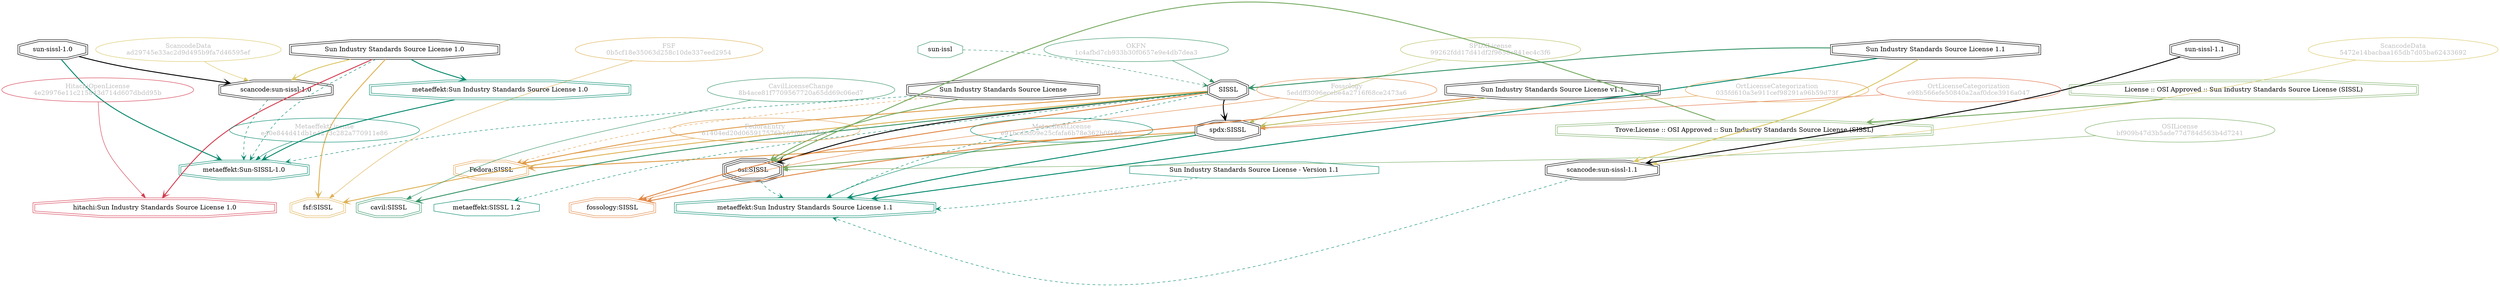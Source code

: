 strict digraph {
    node [shape=box];
    graph [splines=curved];
    3869 [label="SPDXLicense\n99262fdd17d41df2f9658c841ec4c3f6"
         ,fontcolor=gray
         ,color="#b8bf62"
         ,fillcolor="beige;1"
         ,shape=ellipse];
    3870 [label="spdx:SISSL"
         ,shape=doubleoctagon];
    3871 [label=SISSL
         ,shape=doubleoctagon];
    3872 [label="Sun Industry Standards Source License v1.1"
         ,shape=doubleoctagon];
    5285 [label="OSILicense\nbf909b47d3b5ade77d784d563b4d7241"
         ,fontcolor=gray
         ,color="#78ab63"
         ,fillcolor="beige;1"
         ,shape=ellipse];
    5286 [label="osi:SISSL"
         ,shape=tripleoctagon];
    5287 [label="Sun Industry Standards Source License"
         ,shape=doubleoctagon];
    5288 [label="Trove:License :: OSI Approved :: Sun Industry Standards Source License (SISSL)"
         ,color="#78ab63"
         ,shape=doubleoctagon];
    5289 [label="License :: OSI Approved :: Sun Industry Standards Source License (SISSL)"
         ,color="#78ab63"
         ,shape=doubleoctagon];
    8365 [label="FedoraEntry\n61404ed20d065917576b167f0c8365d1"
         ,fontcolor=gray
         ,color="#e09d4b"
         ,fillcolor="beige;1"
         ,shape=ellipse];
    8366 [label="Fedora:SISSL"
         ,color="#e09d4b"
         ,shape=doubleoctagon];
    10508 [label="FSF\n0b5cf18e35063d258c10de337eed2954"
          ,fontcolor=gray
          ,color="#deb256"
          ,fillcolor="beige;1"
          ,shape=ellipse];
    10509 [label="fsf:SISSL"
          ,color="#deb256"
          ,shape=doubleoctagon];
    10510 [label="Sun Industry Standards Source License 1.0"
          ,shape=doubleoctagon];
    24049 [label="ScancodeData\nad29745e33ac2d9d495b9fa7d46595ef"
          ,fontcolor=gray
          ,color="#dac767"
          ,fillcolor="beige;1"
          ,shape=ellipse];
    24050 [label="scancode:sun-sissl-1.0"
          ,shape=doubleoctagon];
    24051 [label="sun-sissl-1.0"
          ,shape=doubleoctagon];
    24053 [label="ScancodeData\n5472e14bacbaa165db7d05ba62433692"
          ,fontcolor=gray
          ,color="#dac767"
          ,fillcolor="beige;1"
          ,shape=ellipse];
    24054 [label="scancode:sun-sissl-1.1"
          ,shape=doubleoctagon];
    24055 [label="sun-sissl-1.1"
          ,shape=doubleoctagon];
    24056 [label="Sun Industry Standards Source License 1.1"
          ,shape=doubleoctagon];
    26277 [label="Fossology\n5eddff3096ecebe4a2716f68ce2473a6"
          ,fontcolor=gray
          ,color="#e18745"
          ,fillcolor="beige;1"
          ,shape=ellipse];
    26278 [label="fossology:SISSL"
          ,color="#e18745"
          ,shape=doubleoctagon];
    28386 [label="OKFN\n1c4afbd7cb933b30f0657e9e4db7dea3"
          ,fontcolor=gray
          ,color="#379469"
          ,fillcolor="beige;1"
          ,shape=ellipse];
    28387 [label="sun-issl"
          ,color="#379469"
          ,shape=octagon];
    35198 [label="OrtLicenseCategorization\ne98b566efe50840a2aaf0dce3916a047"
          ,fontcolor=gray
          ,color="#e06f45"
          ,fillcolor="beige;1"
          ,shape=ellipse];
    36248 [label="OrtLicenseCategorization\n035fd610a3e911cef98291a96b59d73f"
          ,fontcolor=gray
          ,color="#e09d4b"
          ,fillcolor="beige;1"
          ,shape=ellipse];
    37486 [label="CavilLicenseChange\n8b4ace81f7709567720a65dd69c06ed7"
          ,fontcolor=gray
          ,color="#379469"
          ,fillcolor="beige;1"
          ,shape=ellipse];
    37487 [label="cavil:SISSL"
          ,color="#379469"
          ,shape=doubleoctagon];
    48120 [label="MetaeffektLicense\ne91bcdbd09e25cfafa6b78e362b0f169"
          ,fontcolor=gray
          ,color="#00876c"
          ,fillcolor="beige;1"
          ,shape=ellipse];
    48121 [label="metaeffekt:Sun Industry Standards Source License 1.1"
          ,color="#00876c"
          ,shape=doubleoctagon];
    48122 [label="Sun Industry Standards Source License - Version 1.1"
          ,color="#00876c"
          ,shape=octagon];
    48123 [label="MetaeffektLicense\ne40e844d41db1e4273c282a770911e86"
          ,fontcolor=gray
          ,color="#00876c"
          ,fillcolor="beige;1"
          ,shape=ellipse];
    48124 [label="metaeffekt:Sun-SISSL-1.0"
          ,color="#00876c"
          ,shape=doubleoctagon];
    48125 [label="metaeffekt:Sun Industry Standards Source License 1.0"
          ,color="#00876c"
          ,shape=doubleoctagon];
    48477 [label="metaeffekt:SISSL 1.2"
          ,color="#00876c"
          ,shape=octagon];
    52534 [label="HitachiOpenLicense\n4e29976e11c215843d714d607dbdd95b"
          ,fontcolor=gray
          ,color="#d43d51"
          ,fillcolor="beige;1"
          ,shape=ellipse];
    52535 [label="hitachi:Sun Industry Standards Source License 1.0"
          ,color="#d43d51"
          ,shape=doubleoctagon];
    3869 -> 3870 [weight=0.5
                 ,color="#b8bf62"];
    3870 -> 5286 [style=bold
                 ,arrowhead=vee
                 ,weight=0.7
                 ,color="#78ab63"];
    3870 -> 8366 [style=bold
                 ,arrowhead=vee
                 ,weight=0.7
                 ,color="#e09d4b"];
    3870 -> 48121 [style=bold
                  ,arrowhead=vee
                  ,weight=0.7
                  ,color="#00876c"];
    3871 -> 3870 [style=bold
                 ,arrowhead=vee
                 ,weight=0.7];
    3871 -> 5286 [style=bold
                 ,arrowhead=vee
                 ,weight=0.7];
    3871 -> 8366 [style=bold
                 ,arrowhead=vee
                 ,weight=0.7
                 ,color="#e09d4b"];
    3871 -> 8366 [style=bold
                 ,arrowhead=vee
                 ,weight=0.7
                 ,color="#e09d4b"];
    3871 -> 10509 [style=bold
                  ,arrowhead=vee
                  ,weight=0.7
                  ,color="#deb256"];
    3871 -> 26278 [style=bold
                  ,arrowhead=vee
                  ,weight=0.7
                  ,color="#e18745"];
    3871 -> 37487 [style=bold
                  ,arrowhead=vee
                  ,weight=0.7
                  ,color="#379469"];
    3871 -> 37487 [style=bold
                  ,arrowhead=vee
                  ,weight=0.7
                  ,color="#379469"];
    3871 -> 48121 [style=dashed
                  ,arrowhead=vee
                  ,weight=0.5
                  ,color="#00876c"];
    3871 -> 48477 [style=dashed
                  ,arrowhead=vee
                  ,weight=0.5
                  ,color="#00876c"];
    3872 -> 3870 [style=bold
                 ,arrowhead=vee
                 ,weight=0.7
                 ,color="#b8bf62"];
    3872 -> 26278 [style=bold
                  ,arrowhead=vee
                  ,weight=0.7
                  ,color="#e18745"];
    5285 -> 5286 [weight=0.5
                 ,color="#78ab63"];
    5286 -> 48121 [style=dashed
                  ,arrowhead=vee
                  ,weight=0.5
                  ,color="#00876c"];
    5287 -> 5286 [style=bold
                 ,arrowhead=vee
                 ,weight=0.7
                 ,color="#78ab63"];
    5287 -> 8366 [style=dashed
                 ,arrowhead=vee
                 ,weight=0.5
                 ,color="#e09d4b"];
    5287 -> 48124 [style=dashed
                  ,arrowhead=vee
                  ,weight=0.5
                  ,color="#00876c"];
    5288 -> 5286 [style=bold
                 ,arrowhead=vee
                 ,weight=0.7
                 ,color="#78ab63"];
    5289 -> 5288 [style=bold
                 ,arrowhead=vee
                 ,weight=0.7
                 ,color="#78ab63"];
    8365 -> 8366 [weight=0.5
                 ,color="#e09d4b"];
    10508 -> 10509 [weight=0.5
                   ,color="#deb256"];
    10510 -> 10509 [style=bold
                   ,arrowhead=vee
                   ,weight=0.7
                   ,color="#deb256"];
    10510 -> 24050 [style=bold
                   ,arrowhead=vee
                   ,weight=0.7
                   ,color="#dac767"];
    10510 -> 48124 [style=dashed
                   ,arrowhead=vee
                   ,weight=0.5
                   ,color="#00876c"];
    10510 -> 48125 [style=bold
                   ,arrowhead=vee
                   ,weight=0.7
                   ,color="#00876c"];
    10510 -> 52535 [style=bold
                   ,arrowhead=vee
                   ,weight=0.7
                   ,color="#d43d51"];
    24049 -> 24050 [weight=0.5
                   ,color="#dac767"];
    24050 -> 48124 [style=dashed
                   ,arrowhead=vee
                   ,weight=0.5
                   ,color="#00876c"];
    24051 -> 24050 [style=bold
                   ,arrowhead=vee
                   ,weight=0.7];
    24051 -> 48124 [style=bold
                   ,arrowhead=vee
                   ,weight=0.7
                   ,color="#00876c"];
    24053 -> 24054 [weight=0.5
                   ,color="#dac767"];
    24054 -> 48121 [style=dashed
                   ,arrowhead=vee
                   ,weight=0.5
                   ,color="#00876c"];
    24055 -> 24054 [style=bold
                   ,arrowhead=vee
                   ,weight=0.7];
    24056 -> 3871 [style=bold
                  ,arrowhead=vee
                  ,weight=0.7
                  ,color="#379469"];
    24056 -> 24054 [style=bold
                   ,arrowhead=vee
                   ,weight=0.7
                   ,color="#dac767"];
    24056 -> 48121 [style=bold
                   ,arrowhead=vee
                   ,weight=0.7
                   ,color="#00876c"];
    26277 -> 26278 [weight=0.5
                   ,color="#e18745"];
    28386 -> 3871 [weight=0.5
                  ,color="#379469"];
    28387 -> 3871 [style=dashed
                  ,arrowhead=vee
                  ,weight=0.5
                  ,color="#379469"];
    35198 -> 3870 [weight=0.5
                  ,color="#e06f45"];
    36248 -> 3870 [weight=0.5
                  ,color="#e09d4b"];
    37486 -> 37487 [weight=0.5
                   ,color="#379469"];
    48120 -> 48121 [weight=0.5
                   ,color="#00876c"];
    48122 -> 48121 [style=dashed
                   ,arrowhead=vee
                   ,weight=0.5
                   ,color="#00876c"];
    48123 -> 48124 [weight=0.5
                   ,color="#00876c"];
    48125 -> 48124 [style=bold
                   ,arrowhead=vee
                   ,weight=0.7
                   ,color="#00876c"];
    52534 -> 52535 [weight=0.5
                   ,color="#d43d51"];
}
